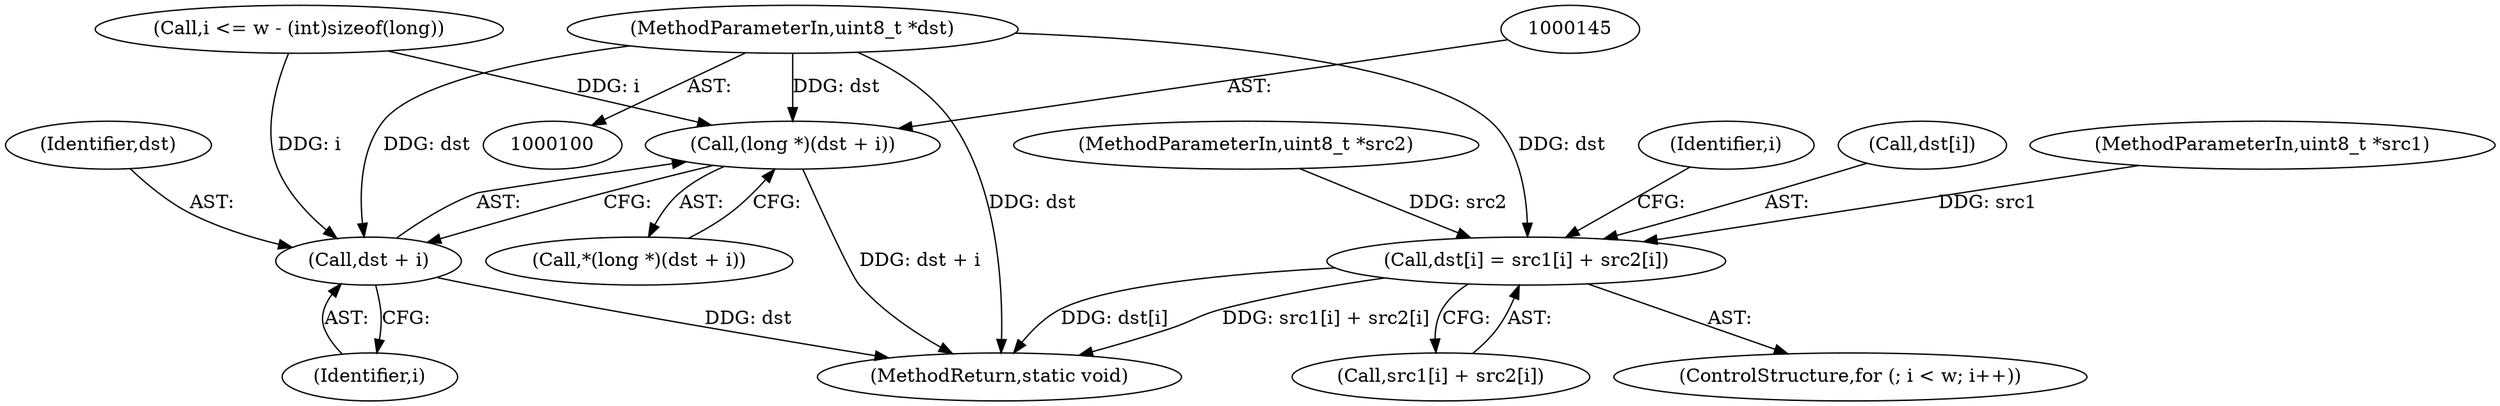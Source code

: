 digraph "0_FFmpeg_86736f59d6a527d8bc807d09b93f971c0fe0bb07@pointer" {
"1000101" [label="(MethodParameterIn,uint8_t *dst)"];
"1000144" [label="(Call,(long *)(dst + i))"];
"1000146" [label="(Call,dst + i)"];
"1000168" [label="(Call,dst[i] = src1[i] + src2[i])"];
"1000144" [label="(Call,(long *)(dst + i))"];
"1000102" [label="(MethodParameterIn,uint8_t *src1)"];
"1000143" [label="(Call,*(long *)(dst + i))"];
"1000172" [label="(Call,src1[i] + src2[i])"];
"1000146" [label="(Call,dst + i)"];
"1000147" [label="(Identifier,dst)"];
"1000179" [label="(MethodReturn,static void)"];
"1000111" [label="(Call,i <= w - (int)sizeof(long))"];
"1000103" [label="(MethodParameterIn,uint8_t *src2)"];
"1000101" [label="(MethodParameterIn,uint8_t *dst)"];
"1000162" [label="(ControlStructure,for (; i < w; i++))"];
"1000168" [label="(Call,dst[i] = src1[i] + src2[i])"];
"1000167" [label="(Identifier,i)"];
"1000169" [label="(Call,dst[i])"];
"1000148" [label="(Identifier,i)"];
"1000101" -> "1000100"  [label="AST: "];
"1000101" -> "1000179"  [label="DDG: dst"];
"1000101" -> "1000144"  [label="DDG: dst"];
"1000101" -> "1000146"  [label="DDG: dst"];
"1000101" -> "1000168"  [label="DDG: dst"];
"1000144" -> "1000143"  [label="AST: "];
"1000144" -> "1000146"  [label="CFG: "];
"1000145" -> "1000144"  [label="AST: "];
"1000146" -> "1000144"  [label="AST: "];
"1000143" -> "1000144"  [label="CFG: "];
"1000144" -> "1000179"  [label="DDG: dst + i"];
"1000111" -> "1000144"  [label="DDG: i"];
"1000146" -> "1000148"  [label="CFG: "];
"1000147" -> "1000146"  [label="AST: "];
"1000148" -> "1000146"  [label="AST: "];
"1000146" -> "1000179"  [label="DDG: dst"];
"1000111" -> "1000146"  [label="DDG: i"];
"1000168" -> "1000162"  [label="AST: "];
"1000168" -> "1000172"  [label="CFG: "];
"1000169" -> "1000168"  [label="AST: "];
"1000172" -> "1000168"  [label="AST: "];
"1000167" -> "1000168"  [label="CFG: "];
"1000168" -> "1000179"  [label="DDG: dst[i]"];
"1000168" -> "1000179"  [label="DDG: src1[i] + src2[i]"];
"1000102" -> "1000168"  [label="DDG: src1"];
"1000103" -> "1000168"  [label="DDG: src2"];
}
